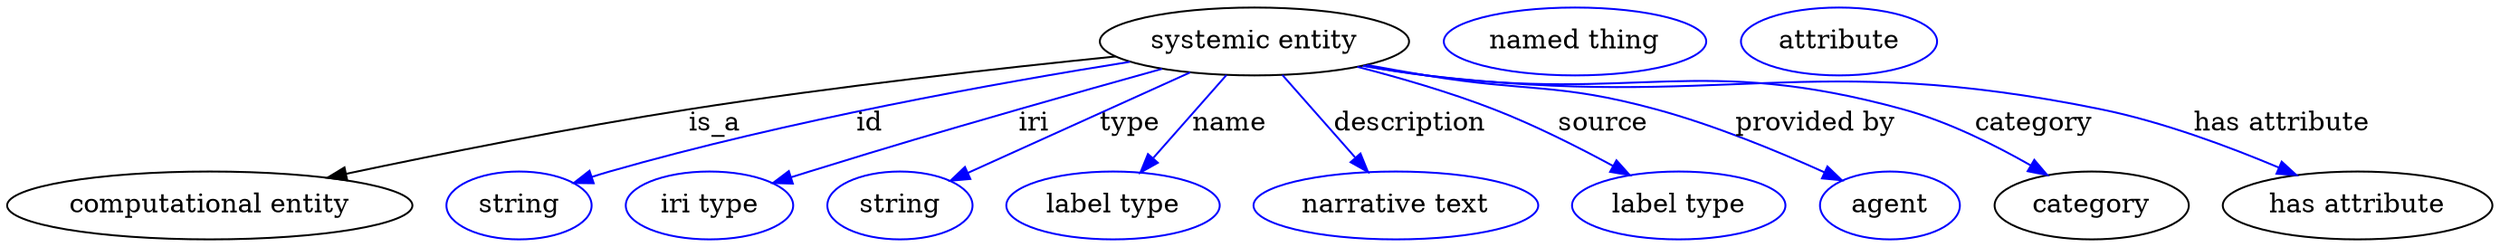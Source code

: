 digraph {
	graph [bb="0,0,1316.7,123"];
	node [label="\N"];
	"systemic entity"	[height=0.5,
		label="systemic entity",
		pos="661.24,105",
		width=2.2748];
	"computational entity"	[height=0.5,
		pos="107.24,18",
		width=2.9789];
	"systemic entity" -> "computational entity"	[label=is_a,
		lp="375.24,61.5",
		pos="e,169.63,32.697 587.66,97.038 526.8,90.89 438.17,81.041 361.24,69 299.63,59.357 230.19,45.479 179.51,34.79"];
	id	[color=blue,
		height=0.5,
		label=string,
		pos="271.24,18",
		width=1.0652];
	"systemic entity" -> id	[color=blue,
		label=id,
		lp="457.24,61.5",
		pos="e,300.24,29.922 595.55,94.235 526.13,83.152 413.82,63.041 319.24,36 316.14,35.113 312.94,34.133 309.75,33.106",
		style=solid];
	iri	[color=blue,
		height=0.5,
		label="iri type",
		pos="372.24,18",
		width=1.2277];
	"systemic entity" -> iri	[color=blue,
		label=iri,
		lp="544.24,61.5",
		pos="e,405.92,29.681 612.2,90.495 589.13,84.082 561.24,76.249 536.24,69 487.22,54.785 475.03,50.997 426.24,36 422.75,34.926 419.13,33.805 \
415.5,32.674",
		style=solid];
	type	[color=blue,
		height=0.5,
		label=string,
		pos="473.24,18",
		width=1.0652];
	"systemic entity" -> type	[color=blue,
		label=type,
		lp="595.24,61.5",
		pos="e,500.04,31.117 627.2,88.607 593.83,73.52 543.16,50.612 509.16,35.24",
		style=solid];
	name	[color=blue,
		height=0.5,
		label="label type",
		pos="586.24,18",
		width=1.5707];
	"systemic entity" -> name	[color=blue,
		label=name,
		lp="648.24,61.5",
		pos="e,600.77,35.469 646.42,87.207 635.36,74.669 620.08,57.35 607.68,43.302",
		style=solid];
	description	[color=blue,
		height=0.5,
		label="narrative text",
		pos="736.24,18",
		width=2.0943];
	"systemic entity" -> description	[color=blue,
		label=description,
		lp="743.74,61.5",
		pos="e,721.45,35.758 676.06,87.207 687.05,74.75 702.21,57.573 714.56,43.574",
		style=solid];
	source	[color=blue,
		height=0.5,
		label="label type",
		pos="886.24,18",
		width=1.5707];
	"systemic entity" -> source	[color=blue,
		label=source,
		lp="846.24,61.5",
		pos="e,860.29,34.075 715.79,91.557 738.53,85.707 765,78.023 788.24,69 809.87,60.602 833.04,48.916 851.42,38.953",
		style=solid];
	"provided by"	[color=blue,
		height=0.5,
		label=agent,
		pos="998.24,18",
		width=1.0291];
	"systemic entity" -> "provided by"	[color=blue,
		label="provided by",
		lp="958.74,61.5",
		pos="e,972.73,31.378 720.24,92.494 730.56,90.585 741.2,88.682 751.24,87 805.73,77.871 820.91,83.433 874.24,69 905.3,60.596 939.07,46.635 \
963.52,35.599",
		style=solid];
	category	[height=0.5,
		pos="1104.2,18",
		width=1.4263];
	"systemic entity" -> category	[color=blue,
		label=category,
		lp="1073.7,61.5",
		pos="e,1080.9,34.141 718.7,92.12 729.47,90.184 740.67,88.368 751.24,87 863.48,72.473 896.14,99.101 1005.2,69 1028.8,62.486 1053.4,50.103 \
1072.2,39.291",
		style=solid];
	"has attribute"	[height=0.5,
		pos="1245.2,18",
		width=1.9859];
	"systemic entity" -> "has attribute"	[color=blue,
		label="has attribute",
		lp="1205.2,61.5",
		pos="e,1212.8,34.095 718.19,92.029 729.12,90.076 740.5,88.278 751.24,87 909.44,68.171 953.14,100.85 1109.2,69 1141.8,62.349 1177.1,49.224 \
1203.5,38.091",
		style=solid];
	"named thing_category"	[color=blue,
		height=0.5,
		label="named thing",
		pos="830.24,105",
		width=1.9318];
	"systemic entity_has attribute"	[color=blue,
		height=0.5,
		label=attribute,
		pos="970.24,105",
		width=1.4443];
}
